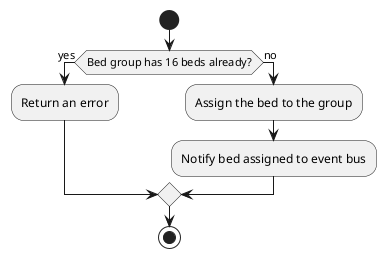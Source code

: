 @startuml Add beds to bedgroup
start
if (Bed group has 16 beds already?) is (yes) then
    :Return an error;
else (no)
    :Assign the bed to the group;
    :Notify bed assigned to event bus;
endif
stop
@enduml